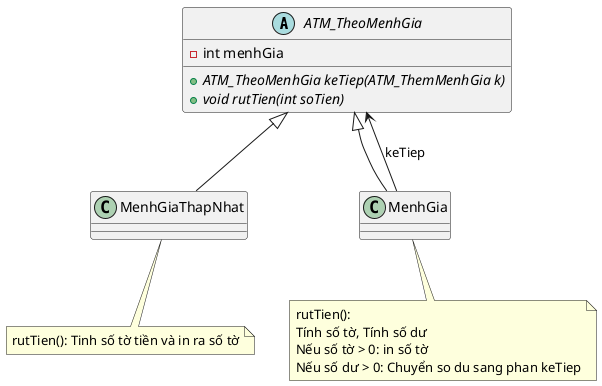 @startuml
'https://plantuml.com/class-diagram

abstract class ATM_TheoMenhGia{
    - int menhGia
    +{abstract} ATM_TheoMenhGia keTiep(ATM_ThemMenhGia k)
    + {abstract} void rutTien(int soTien)
}

ATM_TheoMenhGia <|-- MenhGiaThapNhat
ATM_TheoMenhGia <|-- MenhGia
MenhGia --> ATM_TheoMenhGia: keTiep


note bottom of MenhGiaThapNhat
    rutTien(): Tinh số tờ tiền và in ra số tờ
end note


note bottom of MenhGia
    rutTien():
    Tính số tờ, Tính số dư
    Nếu số tờ > 0: in số tờ
    Nếu số dư > 0: Chuyển so du sang phan keTiep
end note
@enduml